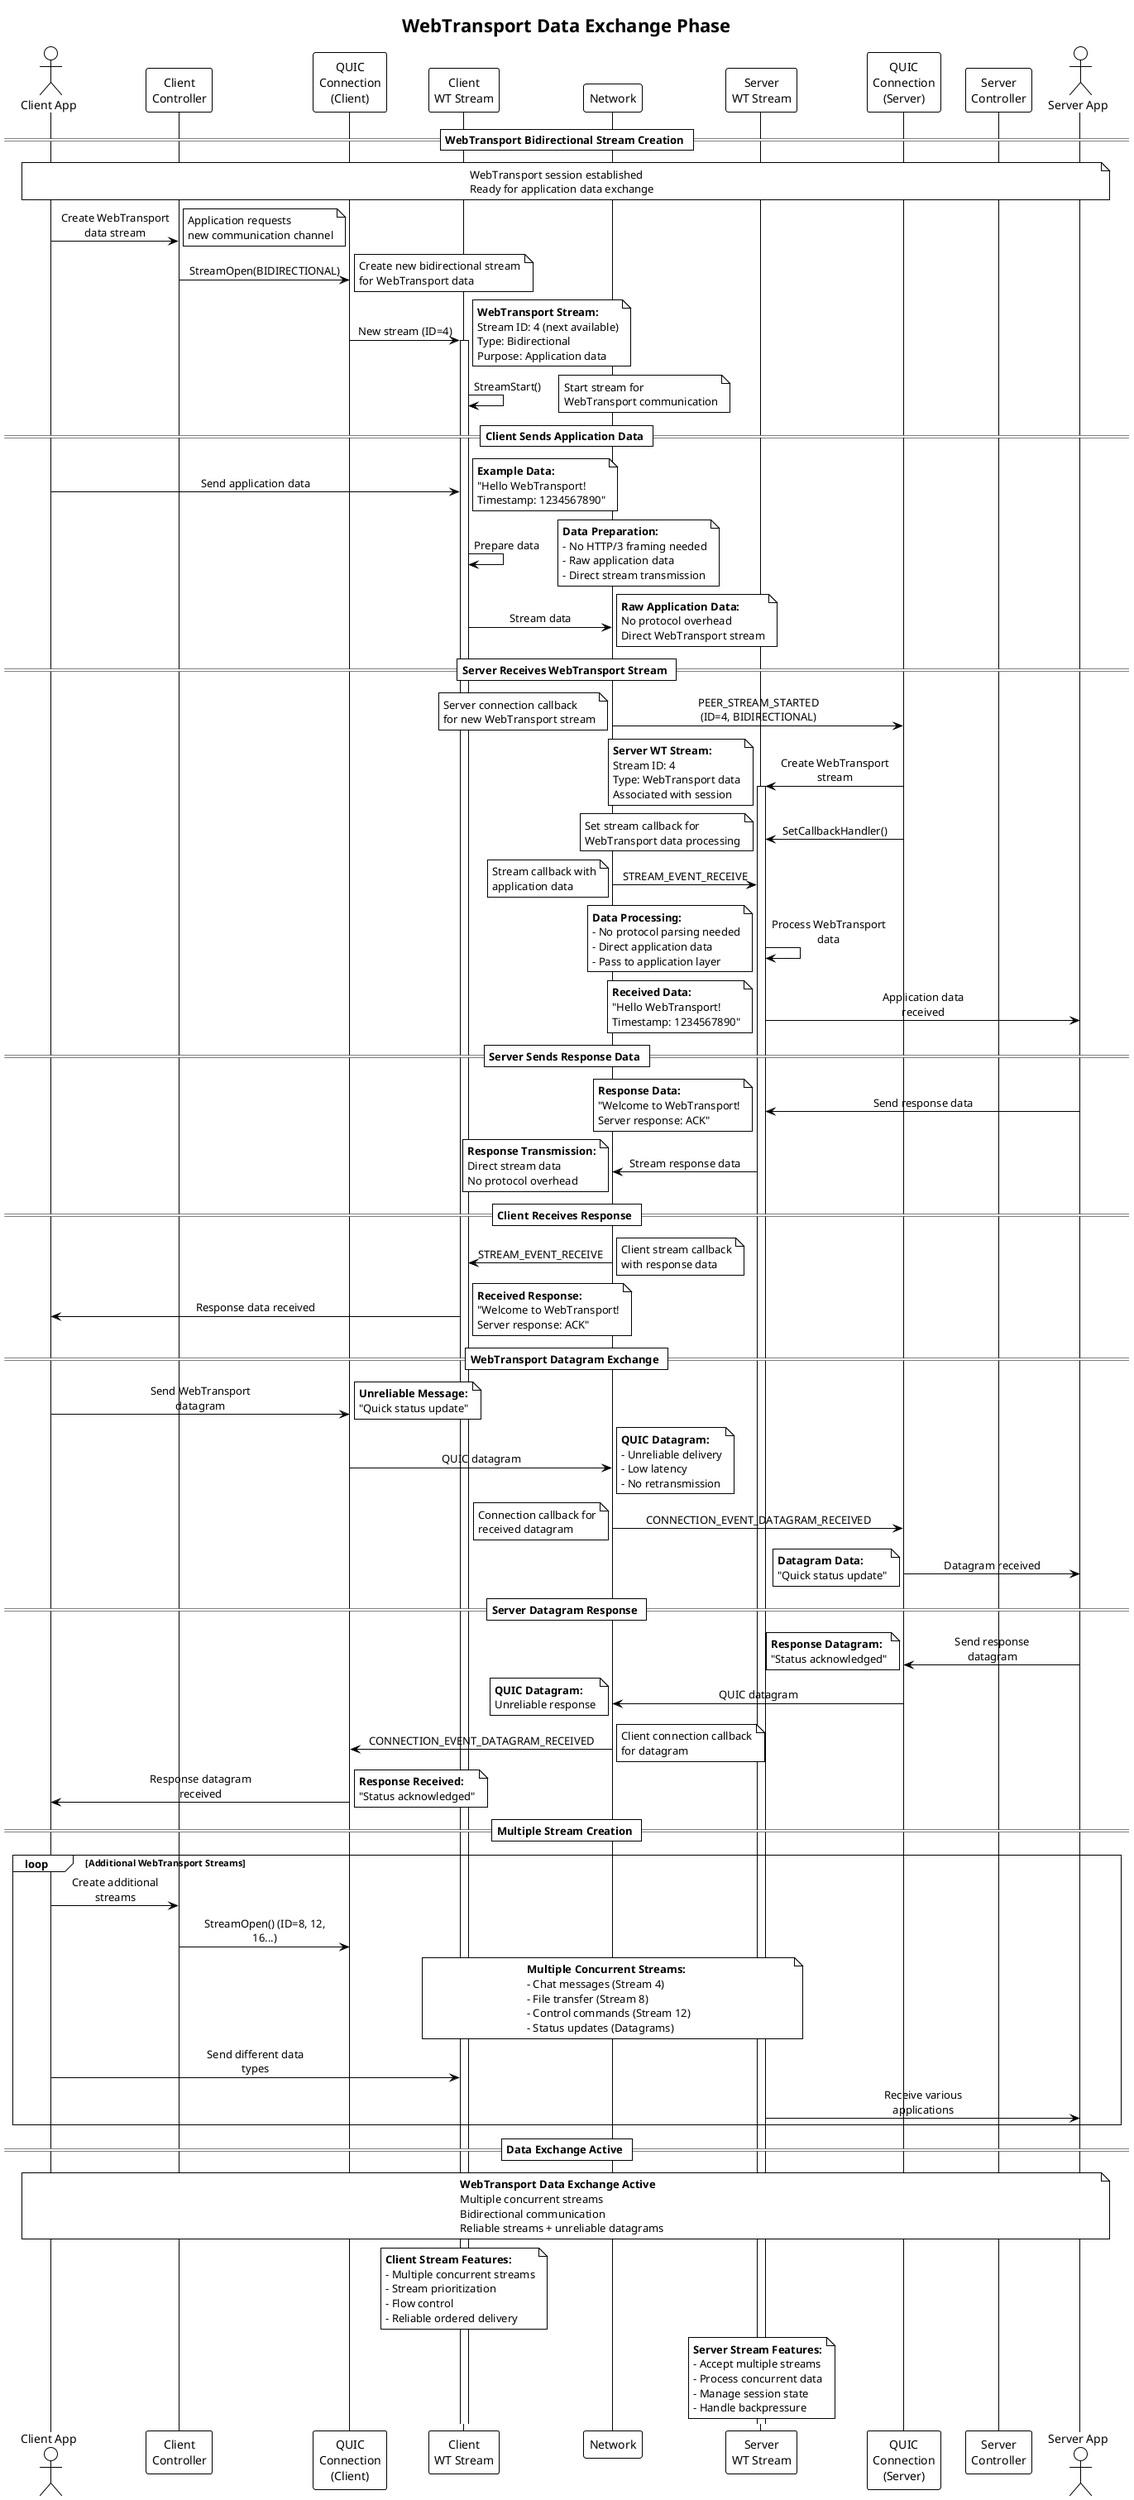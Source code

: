 @startuml 

!theme plain
skinparam sequenceMessageAlign center
skinparam maxMessageSize 150

title WebTransport Data Exchange Phase

actor "Client App" as ClientApp
participant "Client\nController" as ClientCtrl
participant "QUIC\nConnection\n(Client)" as ClientConn
participant "Client\nWT Stream" as ClientWTStream
participant "Network" as Net
participant "Server\nWT Stream" as ServerWTStream
participant "QUIC\nConnection\n(Server)" as ServerConn
participant "Server\nController" as ServerCtrl
actor "Server App" as ServerApp

== WebTransport Bidirectional Stream Creation ==

note over ClientApp, ServerApp : WebTransport session established\nReady for application data exchange

ClientApp -> ClientCtrl : Create WebTransport data stream
note right : Application requests\nnew communication channel

ClientCtrl -> ClientConn : StreamOpen(BIDIRECTIONAL)
note right : Create new bidirectional stream\nfor WebTransport data

ClientConn -> ClientWTStream : New stream (ID=4)
activate ClientWTStream
note right : **WebTransport Stream:**\nStream ID: 4 (next available)\nType: Bidirectional\nPurpose: Application data

ClientWTStream -> ClientWTStream : StreamStart()
note right : Start stream for\nWebTransport communication

== Client Sends Application Data ==

ClientApp -> ClientWTStream : Send application data
note right : **Example Data:**\n"Hello WebTransport!\nTimestamp: 1234567890"

ClientWTStream -> ClientWTStream : Prepare data
note right : **Data Preparation:**\n- No HTTP/3 framing needed\n- Raw application data\n- Direct stream transmission

ClientWTStream -> Net : Stream data
note right : **Raw Application Data:**\nNo protocol overhead\nDirect WebTransport stream

== Server Receives WebTransport Stream ==

Net -> ServerConn : PEER_STREAM_STARTED (ID=4, BIDIRECTIONAL)
note left : Server connection callback\nfor new WebTransport stream

ServerConn -> ServerWTStream : Create WebTransport stream
activate ServerWTStream
note left : **Server WT Stream:**\nStream ID: 4\nType: WebTransport data\nAssociated with session

ServerConn -> ServerWTStream : SetCallbackHandler()
note left : Set stream callback for\nWebTransport data processing

Net -> ServerWTStream : STREAM_EVENT_RECEIVE
note left : Stream callback with\napplication data

ServerWTStream -> ServerWTStream : Process WebTransport data
note left : **Data Processing:**\n- No protocol parsing needed\n- Direct application data\n- Pass to application layer

ServerWTStream -> ServerApp : Application data received
note left : **Received Data:**\n"Hello WebTransport!\nTimestamp: 1234567890"

== Server Sends Response Data ==

ServerApp -> ServerWTStream : Send response data
note left : **Response Data:**\n"Welcome to WebTransport!\nServer response: ACK"

ServerWTStream -> Net : Stream response data
note left : **Response Transmission:**\nDirect stream data\nNo protocol overhead

== Client Receives Response ==

Net -> ClientWTStream : STREAM_EVENT_RECEIVE
note right : Client stream callback\nwith response data

ClientWTStream -> ClientApp : Response data received
note right : **Received Response:**\n"Welcome to WebTransport!\nServer response: ACK"

== WebTransport Datagram Exchange ==

ClientApp -> ClientConn : Send WebTransport datagram
note right : **Unreliable Message:**\n"Quick status update"

ClientConn -> Net : QUIC datagram
note right : **QUIC Datagram:**\n- Unreliable delivery\n- Low latency\n- No retransmission

Net -> ServerConn : CONNECTION_EVENT_DATAGRAM_RECEIVED
note left : Connection callback for\nreceived datagram

ServerConn -> ServerApp : Datagram received
note left : **Datagram Data:**\n"Quick status update"

== Server Datagram Response ==

ServerApp -> ServerConn : Send response datagram
note left : **Response Datagram:**\n"Status acknowledged"

ServerConn -> Net : QUIC datagram
note left : **QUIC Datagram:**\nUnreliable response

Net -> ClientConn : CONNECTION_EVENT_DATAGRAM_RECEIVED
note right : Client connection callback\nfor datagram

ClientConn -> ClientApp : Response datagram received
note right : **Response Received:**\n"Status acknowledged"

== Multiple Stream Creation ==

loop Additional WebTransport Streams
    ClientApp -> ClientCtrl : Create additional streams
    ClientCtrl -> ClientConn : StreamOpen() (ID=8, 12, 16...)
    
    note over ClientWTStream, ServerWTStream : **Multiple Concurrent Streams:**\n- Chat messages (Stream 4)\n- File transfer (Stream 8)\n- Control commands (Stream 12)\n- Status updates (Datagrams)
    
    ClientApp -> ClientWTStream : Send different data types
    ServerWTStream -> ServerApp : Receive various applications
end

== Data Exchange Active ==

note over ClientApp, ServerApp : **WebTransport Data Exchange Active**\nMultiple concurrent streams\nBidirectional communication\nReliable streams + unreliable datagrams

note over ClientWTStream : **Client Stream Features:**\n- Multiple concurrent streams\n- Stream prioritization\n- Flow control\n- Reliable ordered delivery

note over ServerWTStream : **Server Stream Features:**\n- Accept multiple streams\n- Process concurrent data\n- Manage session state\n- Handle backpressure

@enduml
